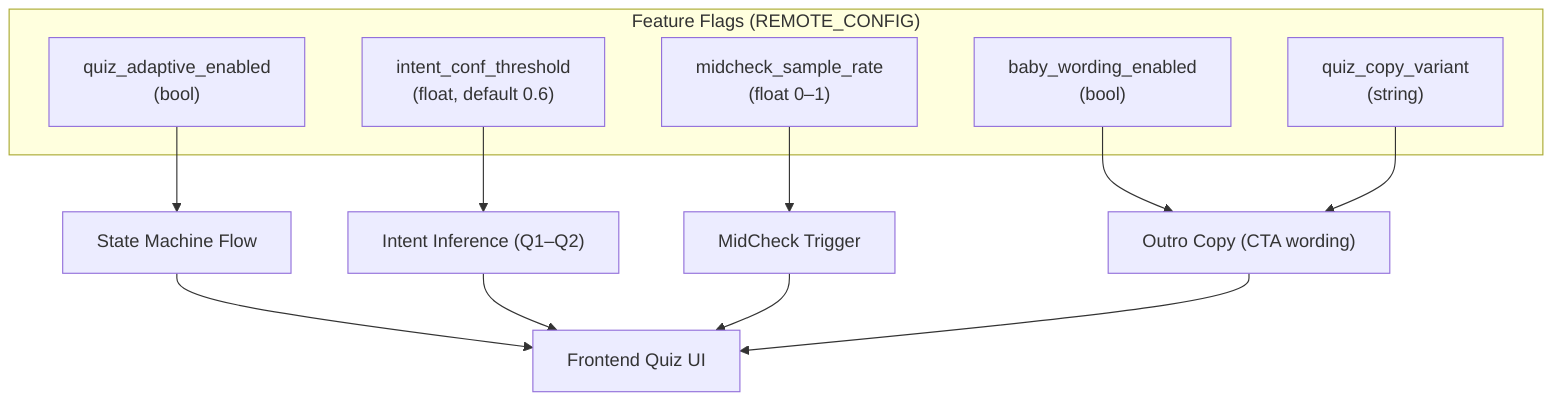 flowchart TD
  subgraph FF["Feature Flags (REMOTE_CONFIG)"]
    F1["quiz_adaptive_enabled\n(bool)"]
    F2["intent_conf_threshold\n(float, default 0.6)"]
    F3["midcheck_sample_rate\n(float 0–1)"]
    F4["baby_wording_enabled\n(bool)"]
    F5["quiz_copy_variant\n(string)"]
  end

  F1 --> State["State Machine Flow"]
  F2 --> Intent["Intent Inference (Q1–Q2)"]
  F3 --> MidCheck["MidCheck Trigger"]
  F4 --> Copy["Outro Copy (CTA wording)"]
  F5 --> Copy

  State --> UI["Frontend Quiz UI"]
  Intent --> UI
  MidCheck --> UI
  Copy --> UI